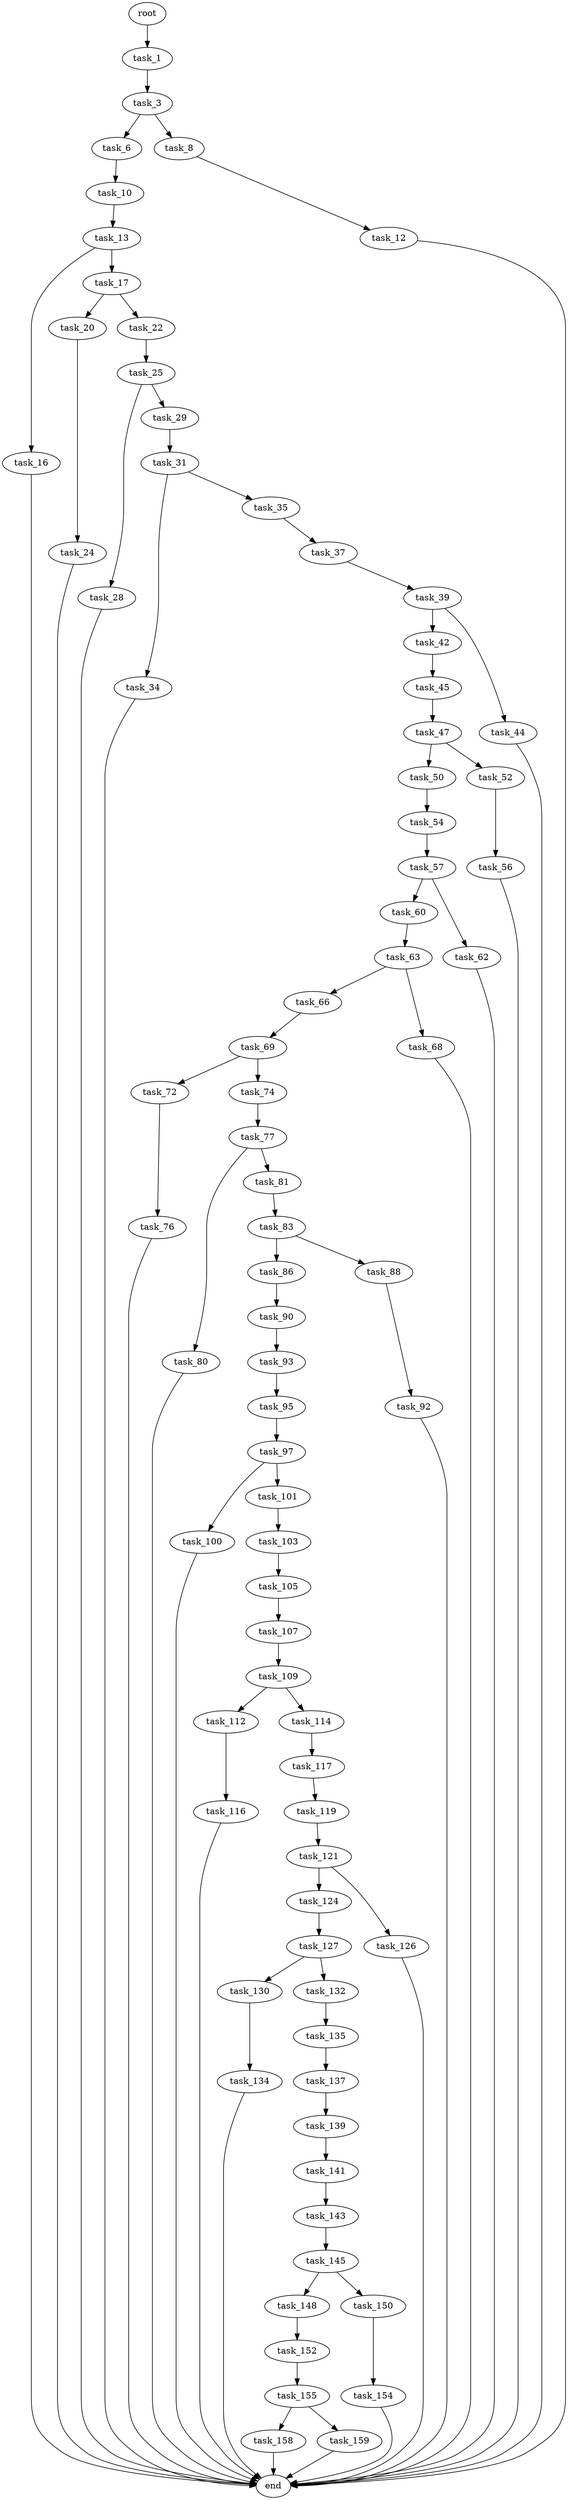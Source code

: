 digraph G {
  root [size="0.000000"];
  task_1 [size="231928233984.000000"];
  task_3 [size="5211038608.000000"];
  task_6 [size="1218894425.000000"];
  task_8 [size="6346756595.000000"];
  task_10 [size="231928233984.000000"];
  task_12 [size="266063220445.000000"];
  task_13 [size="231928233984.000000"];
  end [size="0.000000"];
  task_16 [size="18449398449.000000"];
  task_17 [size="549755813888.000000"];
  task_20 [size="368293445632.000000"];
  task_22 [size="15245816121.000000"];
  task_24 [size="1160349024.000000"];
  task_25 [size="28991029248.000000"];
  task_28 [size="231928233984.000000"];
  task_29 [size="28991029248.000000"];
  task_31 [size="18265582432.000000"];
  task_34 [size="17695402009.000000"];
  task_35 [size="68719476736.000000"];
  task_37 [size="3875665414.000000"];
  task_39 [size="41094105558.000000"];
  task_42 [size="18662769603.000000"];
  task_44 [size="922674550875.000000"];
  task_45 [size="29282083278.000000"];
  task_47 [size="49877767758.000000"];
  task_50 [size="78300387684.000000"];
  task_52 [size="2079343767.000000"];
  task_54 [size="183280814489.000000"];
  task_56 [size="17429107242.000000"];
  task_57 [size="8589934592.000000"];
  task_60 [size="10875807254.000000"];
  task_62 [size="13171357169.000000"];
  task_63 [size="28991029248.000000"];
  task_66 [size="134217728000.000000"];
  task_68 [size="8589934592.000000"];
  task_69 [size="25557385282.000000"];
  task_72 [size="1330864994265.000000"];
  task_74 [size="68719476736.000000"];
  task_76 [size="782757789696.000000"];
  task_77 [size="231928233984.000000"];
  task_80 [size="258855900144.000000"];
  task_81 [size="25696848298.000000"];
  task_83 [size="10429130534.000000"];
  task_86 [size="1073741824000.000000"];
  task_88 [size="11187886908.000000"];
  task_90 [size="12991093922.000000"];
  task_92 [size="782757789696.000000"];
  task_93 [size="79010506368.000000"];
  task_95 [size="463755682545.000000"];
  task_97 [size="40777396404.000000"];
  task_100 [size="1082019820353.000000"];
  task_101 [size="563512971743.000000"];
  task_103 [size="44912349984.000000"];
  task_105 [size="5683582774.000000"];
  task_107 [size="782757789696.000000"];
  task_109 [size="87579486925.000000"];
  task_112 [size="231928233984.000000"];
  task_114 [size="19033888680.000000"];
  task_116 [size="1073741824000.000000"];
  task_117 [size="1644284115.000000"];
  task_119 [size="68719476736.000000"];
  task_121 [size="71483788096.000000"];
  task_124 [size="9536861660.000000"];
  task_126 [size="1073741824000.000000"];
  task_127 [size="231928233984.000000"];
  task_130 [size="197297973456.000000"];
  task_132 [size="7544807456.000000"];
  task_134 [size="85289527220.000000"];
  task_135 [size="1410198329330.000000"];
  task_137 [size="725128924624.000000"];
  task_139 [size="2079623275.000000"];
  task_141 [size="14523362211.000000"];
  task_143 [size="839077079308.000000"];
  task_145 [size="24671854288.000000"];
  task_148 [size="91451999491.000000"];
  task_150 [size="3165401053.000000"];
  task_152 [size="28991029248.000000"];
  task_154 [size="68719476736.000000"];
  task_155 [size="234959916204.000000"];
  task_158 [size="12443720194.000000"];
  task_159 [size="32814016082.000000"];

  root -> task_1 [size="1.000000"];
  task_1 -> task_3 [size="301989888.000000"];
  task_3 -> task_6 [size="411041792.000000"];
  task_3 -> task_8 [size="411041792.000000"];
  task_6 -> task_10 [size="33554432.000000"];
  task_8 -> task_12 [size="33554432.000000"];
  task_10 -> task_13 [size="301989888.000000"];
  task_12 -> end [size="1.000000"];
  task_13 -> task_16 [size="301989888.000000"];
  task_13 -> task_17 [size="301989888.000000"];
  task_16 -> end [size="1.000000"];
  task_17 -> task_20 [size="536870912.000000"];
  task_17 -> task_22 [size="536870912.000000"];
  task_20 -> task_24 [size="411041792.000000"];
  task_22 -> task_25 [size="301989888.000000"];
  task_24 -> end [size="1.000000"];
  task_25 -> task_28 [size="75497472.000000"];
  task_25 -> task_29 [size="75497472.000000"];
  task_28 -> end [size="1.000000"];
  task_29 -> task_31 [size="75497472.000000"];
  task_31 -> task_34 [size="411041792.000000"];
  task_31 -> task_35 [size="411041792.000000"];
  task_34 -> end [size="1.000000"];
  task_35 -> task_37 [size="134217728.000000"];
  task_37 -> task_39 [size="209715200.000000"];
  task_39 -> task_42 [size="33554432.000000"];
  task_39 -> task_44 [size="33554432.000000"];
  task_42 -> task_45 [size="679477248.000000"];
  task_44 -> end [size="1.000000"];
  task_45 -> task_47 [size="33554432.000000"];
  task_47 -> task_50 [size="75497472.000000"];
  task_47 -> task_52 [size="75497472.000000"];
  task_50 -> task_54 [size="75497472.000000"];
  task_52 -> task_56 [size="33554432.000000"];
  task_54 -> task_57 [size="301989888.000000"];
  task_56 -> end [size="1.000000"];
  task_57 -> task_60 [size="33554432.000000"];
  task_57 -> task_62 [size="33554432.000000"];
  task_60 -> task_63 [size="536870912.000000"];
  task_62 -> end [size="1.000000"];
  task_63 -> task_66 [size="75497472.000000"];
  task_63 -> task_68 [size="75497472.000000"];
  task_66 -> task_69 [size="209715200.000000"];
  task_68 -> end [size="1.000000"];
  task_69 -> task_72 [size="411041792.000000"];
  task_69 -> task_74 [size="411041792.000000"];
  task_72 -> task_76 [size="838860800.000000"];
  task_74 -> task_77 [size="134217728.000000"];
  task_76 -> end [size="1.000000"];
  task_77 -> task_80 [size="301989888.000000"];
  task_77 -> task_81 [size="301989888.000000"];
  task_80 -> end [size="1.000000"];
  task_81 -> task_83 [size="679477248.000000"];
  task_83 -> task_86 [size="536870912.000000"];
  task_83 -> task_88 [size="536870912.000000"];
  task_86 -> task_90 [size="838860800.000000"];
  task_88 -> task_92 [size="33554432.000000"];
  task_90 -> task_93 [size="301989888.000000"];
  task_92 -> end [size="1.000000"];
  task_93 -> task_95 [size="134217728.000000"];
  task_95 -> task_97 [size="301989888.000000"];
  task_97 -> task_100 [size="134217728.000000"];
  task_97 -> task_101 [size="134217728.000000"];
  task_100 -> end [size="1.000000"];
  task_101 -> task_103 [size="411041792.000000"];
  task_103 -> task_105 [size="838860800.000000"];
  task_105 -> task_107 [size="679477248.000000"];
  task_107 -> task_109 [size="679477248.000000"];
  task_109 -> task_112 [size="75497472.000000"];
  task_109 -> task_114 [size="75497472.000000"];
  task_112 -> task_116 [size="301989888.000000"];
  task_114 -> task_117 [size="411041792.000000"];
  task_116 -> end [size="1.000000"];
  task_117 -> task_119 [size="33554432.000000"];
  task_119 -> task_121 [size="134217728.000000"];
  task_121 -> task_124 [size="209715200.000000"];
  task_121 -> task_126 [size="209715200.000000"];
  task_124 -> task_127 [size="536870912.000000"];
  task_126 -> end [size="1.000000"];
  task_127 -> task_130 [size="301989888.000000"];
  task_127 -> task_132 [size="301989888.000000"];
  task_130 -> task_134 [size="134217728.000000"];
  task_132 -> task_135 [size="134217728.000000"];
  task_134 -> end [size="1.000000"];
  task_135 -> task_137 [size="838860800.000000"];
  task_137 -> task_139 [size="536870912.000000"];
  task_139 -> task_141 [size="209715200.000000"];
  task_141 -> task_143 [size="301989888.000000"];
  task_143 -> task_145 [size="536870912.000000"];
  task_145 -> task_148 [size="536870912.000000"];
  task_145 -> task_150 [size="536870912.000000"];
  task_148 -> task_152 [size="75497472.000000"];
  task_150 -> task_154 [size="75497472.000000"];
  task_152 -> task_155 [size="75497472.000000"];
  task_154 -> end [size="1.000000"];
  task_155 -> task_158 [size="536870912.000000"];
  task_155 -> task_159 [size="536870912.000000"];
  task_158 -> end [size="1.000000"];
  task_159 -> end [size="1.000000"];
}
